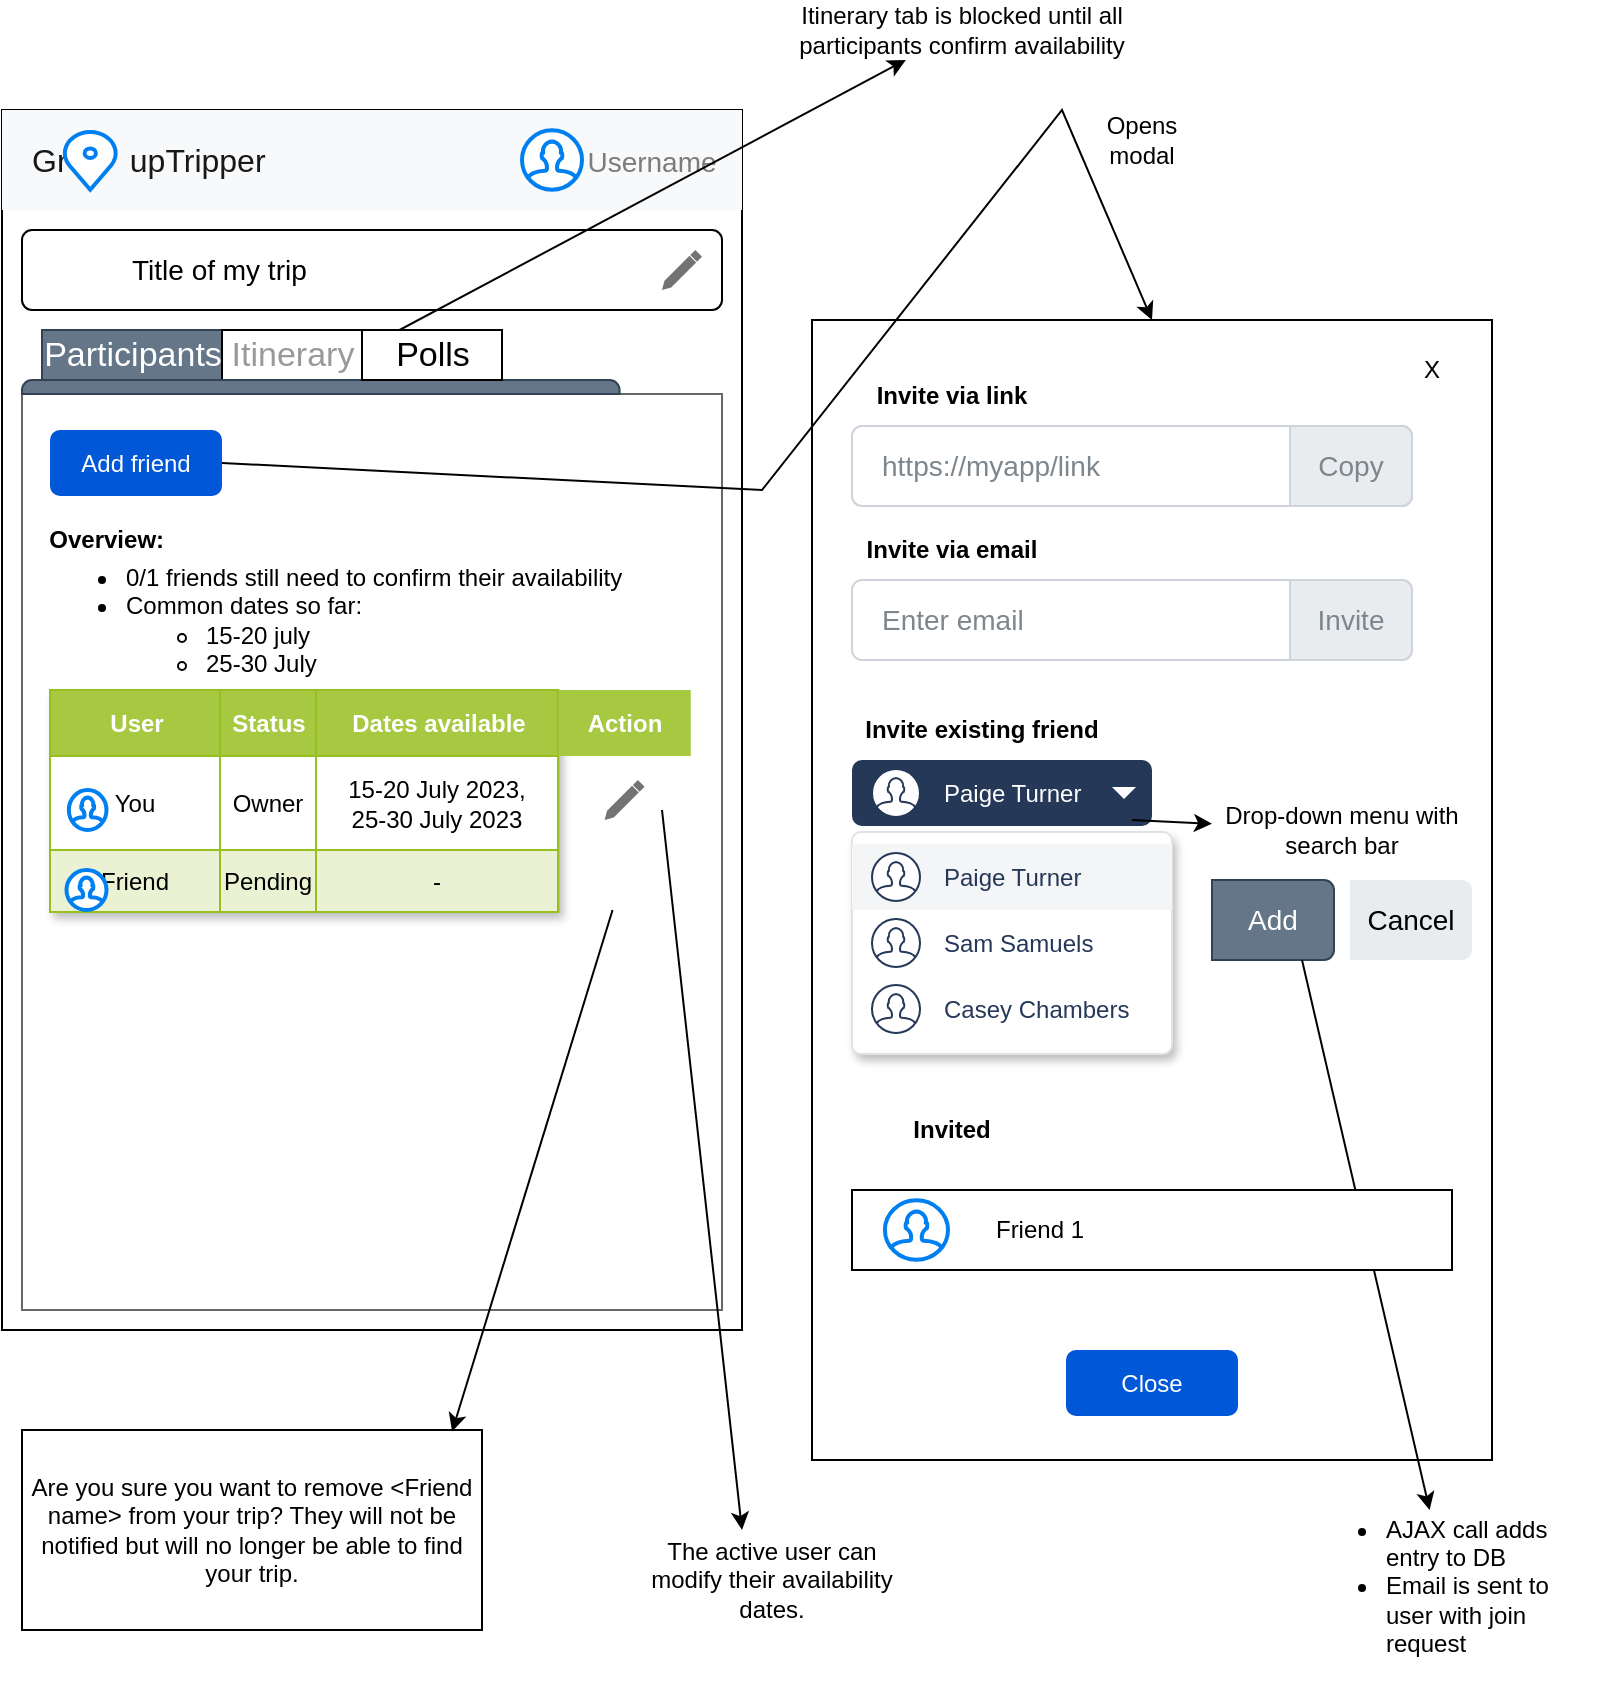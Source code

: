 <mxfile version="21.4.0" type="device">
  <diagram name="Page-1" id="GP6qwp7ApCpyK-i6ryjM">
    <mxGraphModel dx="2074" dy="1124" grid="1" gridSize="10" guides="1" tooltips="1" connect="1" arrows="1" fold="1" page="1" pageScale="1" pageWidth="850" pageHeight="1100" math="0" shadow="0">
      <root>
        <mxCell id="0" />
        <mxCell id="1" parent="0" />
        <mxCell id="73GZ3ZYPHvLhtCgpesZh-1" value="" style="rounded=0;whiteSpace=wrap;html=1;" parent="1" vertex="1">
          <mxGeometry x="20" y="100" width="370" height="610" as="geometry" />
        </mxCell>
        <mxCell id="73GZ3ZYPHvLhtCgpesZh-2" value="Gr&amp;nbsp; &amp;nbsp;o&amp;nbsp; upTripper" style="html=1;shadow=0;dashed=0;fillColor=#F8F9FA;strokeColor=none;fontSize=16;fontColor=#181819;align=left;spacing=15;" parent="1" vertex="1">
          <mxGeometry x="20" y="100" width="370" height="50" as="geometry" />
        </mxCell>
        <mxCell id="73GZ3ZYPHvLhtCgpesZh-3" value="Username" style="fillColor=none;strokeColor=none;fontSize=14;fontColor=#7C7C7D;align=center;" parent="73GZ3ZYPHvLhtCgpesZh-2" vertex="1">
          <mxGeometry width="50" height="40" relative="1" as="geometry">
            <mxPoint x="300" y="5" as="offset" />
          </mxGeometry>
        </mxCell>
        <mxCell id="73GZ3ZYPHvLhtCgpesZh-4" value="" style="html=1;verticalLabelPosition=bottom;align=center;labelBackgroundColor=#ffffff;verticalAlign=top;strokeWidth=2;strokeColor=#0080F0;shadow=0;dashed=0;shape=mxgraph.ios7.icons.location;" parent="73GZ3ZYPHvLhtCgpesZh-2" vertex="1">
          <mxGeometry x="30" y="10.158" width="28.24" height="29.683" as="geometry" />
        </mxCell>
        <mxCell id="73GZ3ZYPHvLhtCgpesZh-5" value="" style="html=1;verticalLabelPosition=bottom;align=center;labelBackgroundColor=#ffffff;verticalAlign=top;strokeWidth=2;strokeColor=#0080F0;shadow=0;dashed=0;shape=mxgraph.ios7.icons.user;" parent="73GZ3ZYPHvLhtCgpesZh-2" vertex="1">
          <mxGeometry x="260" y="10.153" width="30" height="29.683" as="geometry" />
        </mxCell>
        <mxCell id="73GZ3ZYPHvLhtCgpesZh-26" value="" style="group" parent="1" vertex="1" connectable="0">
          <mxGeometry x="30" y="160" width="360" height="70" as="geometry" />
        </mxCell>
        <mxCell id="73GZ3ZYPHvLhtCgpesZh-119" value="" style="rounded=0;whiteSpace=wrap;html=1;" parent="73GZ3ZYPHvLhtCgpesZh-26" vertex="1">
          <mxGeometry x="10" y="10" width="280" height="20" as="geometry" />
        </mxCell>
        <mxCell id="73GZ3ZYPHvLhtCgpesZh-27" value="Title of my trip" style="html=1;shadow=0;dashed=0;shape=mxgraph.bootstrap.rrect;rSize=5;html=1;whiteSpace=wrap;align=left;spacing=15;spacingLeft=40;fontSize=14;" parent="73GZ3ZYPHvLhtCgpesZh-26" vertex="1">
          <mxGeometry width="350" height="40" as="geometry" />
        </mxCell>
        <mxCell id="73GZ3ZYPHvLhtCgpesZh-118" value="" style="html=1;dashed=0;aspect=fixed;verticalLabelPosition=bottom;verticalAlign=top;align=center;shape=mxgraph.gmdl.edit;strokeColor=none;fillColor=#737373;shadow=0;sketch=0;" parent="73GZ3ZYPHvLhtCgpesZh-26" vertex="1">
          <mxGeometry x="320" y="10" width="20" height="20" as="geometry" />
        </mxCell>
        <mxCell id="73GZ3ZYPHvLhtCgpesZh-177" value="" style="endArrow=classic;html=1;rounded=0;" parent="73GZ3ZYPHvLhtCgpesZh-26" target="73GZ3ZYPHvLhtCgpesZh-178" edge="1">
          <mxGeometry width="50" height="50" relative="1" as="geometry">
            <mxPoint x="170" y="60" as="sourcePoint" />
            <mxPoint x="410" y="-100" as="targetPoint" />
          </mxGeometry>
        </mxCell>
        <mxCell id="73GZ3ZYPHvLhtCgpesZh-80" value="" style="group" parent="1" vertex="1" connectable="0">
          <mxGeometry x="425" y="205" width="400" height="690" as="geometry" />
        </mxCell>
        <mxCell id="73GZ3ZYPHvLhtCgpesZh-81" value="" style="rounded=0;whiteSpace=wrap;html=1;" parent="73GZ3ZYPHvLhtCgpesZh-80" vertex="1">
          <mxGeometry width="340" height="570" as="geometry" />
        </mxCell>
        <mxCell id="73GZ3ZYPHvLhtCgpesZh-82" value="X" style="text;html=1;strokeColor=none;fillColor=none;align=center;verticalAlign=middle;whiteSpace=wrap;rounded=0;" parent="73GZ3ZYPHvLhtCgpesZh-80" vertex="1">
          <mxGeometry x="280" y="10" width="60" height="30" as="geometry" />
        </mxCell>
        <mxCell id="73GZ3ZYPHvLhtCgpesZh-83" value="&lt;b&gt;Invite via link&lt;/b&gt;" style="text;html=1;strokeColor=none;fillColor=none;align=center;verticalAlign=middle;whiteSpace=wrap;rounded=0;" parent="73GZ3ZYPHvLhtCgpesZh-80" vertex="1">
          <mxGeometry x="20" y="23" width="100" height="30" as="geometry" />
        </mxCell>
        <mxCell id="73GZ3ZYPHvLhtCgpesZh-84" value="https://myapp/link" style="html=1;shadow=0;dashed=0;shape=mxgraph.bootstrap.rrect;rSize=5;strokeColor=#CED4DA;html=1;whiteSpace=wrap;fillColor=#FFFFFF;fontColor=#7D868C;align=left;spacingLeft=0;spacing=15;fontSize=14;" parent="73GZ3ZYPHvLhtCgpesZh-80" vertex="1">
          <mxGeometry x="20" y="53" width="280" height="40" as="geometry" />
        </mxCell>
        <mxCell id="73GZ3ZYPHvLhtCgpesZh-85" value="Copy" style="html=1;shadow=0;dashed=0;shape=mxgraph.bootstrap.rightButton;strokeColor=inherit;gradientColor=inherit;fontColor=inherit;fillColor=#E9ECEF;rSize=5;perimeter=none;whiteSpace=wrap;resizeHeight=1;fontSize=14;" parent="73GZ3ZYPHvLhtCgpesZh-84" vertex="1">
          <mxGeometry x="1" width="61" height="40" relative="1" as="geometry">
            <mxPoint x="-61" as="offset" />
          </mxGeometry>
        </mxCell>
        <mxCell id="73GZ3ZYPHvLhtCgpesZh-86" value="&lt;b&gt;Invite via email&lt;/b&gt;" style="text;html=1;strokeColor=none;fillColor=none;align=center;verticalAlign=middle;whiteSpace=wrap;rounded=0;" parent="73GZ3ZYPHvLhtCgpesZh-80" vertex="1">
          <mxGeometry x="20" y="100" width="100" height="30" as="geometry" />
        </mxCell>
        <mxCell id="73GZ3ZYPHvLhtCgpesZh-87" value="Enter email&lt;span style=&quot;white-space: pre;&quot;&gt;&#x9;&lt;/span&gt;" style="html=1;shadow=0;dashed=0;shape=mxgraph.bootstrap.rrect;rSize=5;strokeColor=#CED4DA;html=1;whiteSpace=wrap;fillColor=#FFFFFF;fontColor=#7D868C;align=left;spacingLeft=0;spacing=15;fontSize=14;" parent="73GZ3ZYPHvLhtCgpesZh-80" vertex="1">
          <mxGeometry x="20" y="130" width="280" height="40" as="geometry" />
        </mxCell>
        <mxCell id="73GZ3ZYPHvLhtCgpesZh-88" value="Invite" style="html=1;shadow=0;dashed=0;shape=mxgraph.bootstrap.rightButton;strokeColor=inherit;gradientColor=inherit;fontColor=inherit;fillColor=#E9ECEF;rSize=5;perimeter=none;whiteSpace=wrap;resizeHeight=1;fontSize=14;" parent="73GZ3ZYPHvLhtCgpesZh-87" vertex="1">
          <mxGeometry x="1" width="61" height="40" relative="1" as="geometry">
            <mxPoint x="-61" as="offset" />
          </mxGeometry>
        </mxCell>
        <mxCell id="73GZ3ZYPHvLhtCgpesZh-89" value="&lt;b&gt;Invite existing friend&lt;/b&gt;" style="text;html=1;strokeColor=none;fillColor=none;align=center;verticalAlign=middle;whiteSpace=wrap;rounded=0;" parent="73GZ3ZYPHvLhtCgpesZh-80" vertex="1">
          <mxGeometry x="20" y="190" width="130" height="30" as="geometry" />
        </mxCell>
        <mxCell id="73GZ3ZYPHvLhtCgpesZh-90" value="" style="group" parent="73GZ3ZYPHvLhtCgpesZh-80" vertex="1" connectable="0">
          <mxGeometry x="20" y="200" width="160" height="167" as="geometry" />
        </mxCell>
        <mxCell id="73GZ3ZYPHvLhtCgpesZh-91" value="" style="rounded=1;fillColor=#253858;strokeColor=none;html=1;" parent="73GZ3ZYPHvLhtCgpesZh-90" vertex="1">
          <mxGeometry y="20" width="150" height="33" as="geometry" />
        </mxCell>
        <mxCell id="73GZ3ZYPHvLhtCgpesZh-92" value="" style="shape=triangle;direction=south;fillColor=#ffffff;strokeColor=none;html=1" parent="73GZ3ZYPHvLhtCgpesZh-91" vertex="1">
          <mxGeometry x="1" y="0.5" width="12" height="6" relative="1" as="geometry">
            <mxPoint x="-20" y="-3" as="offset" />
          </mxGeometry>
        </mxCell>
        <mxCell id="73GZ3ZYPHvLhtCgpesZh-93" value="Paige Turner" style="shape=mxgraph.ios7.icons.user;fillColor=#ffffff;strokeColor=#253858;html=1;fontColor=#ffffff;align=left;fontSize=12;spacingLeft=10;labelPosition=right;verticalLabelPosition=middle;verticalAlign=middle;" parent="73GZ3ZYPHvLhtCgpesZh-91" vertex="1">
          <mxGeometry y="0.5" width="24" height="24" relative="1" as="geometry">
            <mxPoint x="10" y="-12" as="offset" />
          </mxGeometry>
        </mxCell>
        <mxCell id="73GZ3ZYPHvLhtCgpesZh-94" value="" style="rounded=1;fillColor=#ffffff;strokeColor=#DFE1E5;shadow=1;html=1;arcSize=4" parent="73GZ3ZYPHvLhtCgpesZh-90" vertex="1">
          <mxGeometry y="56" width="160" height="111" as="geometry" />
        </mxCell>
        <mxCell id="73GZ3ZYPHvLhtCgpesZh-95" value="" style="rounded=0;fillColor=#F4F5F7;strokeColor=none;shadow=0;html=1;align=left;fontSize=12;spacingLeft=10;fontColor=#253858;resizeWidth=1" parent="73GZ3ZYPHvLhtCgpesZh-94" vertex="1">
          <mxGeometry width="160" height="33" relative="1" as="geometry">
            <mxPoint y="6" as="offset" />
          </mxGeometry>
        </mxCell>
        <mxCell id="73GZ3ZYPHvLhtCgpesZh-96" value="Paige Turner" style="shape=mxgraph.ios7.icons.user;fillColor=#ffffff;strokeColor=#253858;html=1;fontColor=#253858;align=left;fontSize=12;spacingLeft=10;labelPosition=right;verticalLabelPosition=middle;verticalAlign=middle;" parent="73GZ3ZYPHvLhtCgpesZh-95" vertex="1">
          <mxGeometry y="0.5" width="24" height="24" relative="1" as="geometry">
            <mxPoint x="10" y="-12" as="offset" />
          </mxGeometry>
        </mxCell>
        <mxCell id="73GZ3ZYPHvLhtCgpesZh-97" value="" style="rounded=0;fillColor=none;strokeColor=none;shadow=0;html=1;align=left;fontSize=12;spacingLeft=10;fontColor=#253858;resizeWidth=1" parent="73GZ3ZYPHvLhtCgpesZh-94" vertex="1">
          <mxGeometry width="160" height="33" relative="1" as="geometry">
            <mxPoint y="39" as="offset" />
          </mxGeometry>
        </mxCell>
        <mxCell id="73GZ3ZYPHvLhtCgpesZh-98" value="Sam Samuels" style="shape=mxgraph.ios7.icons.user;fillColor=#ffffff;strokeColor=#253858;html=1;fontColor=#253858;align=left;fontSize=12;spacingLeft=10;labelPosition=right;verticalLabelPosition=middle;verticalAlign=middle;" parent="73GZ3ZYPHvLhtCgpesZh-97" vertex="1">
          <mxGeometry y="0.5" width="24" height="24" relative="1" as="geometry">
            <mxPoint x="10" y="-12" as="offset" />
          </mxGeometry>
        </mxCell>
        <mxCell id="73GZ3ZYPHvLhtCgpesZh-99" value="" style="rounded=0;fillColor=none;strokeColor=none;shadow=0;html=1;align=left;fontSize=12;spacingLeft=10;fontColor=#253858;resizeWidth=1" parent="73GZ3ZYPHvLhtCgpesZh-94" vertex="1">
          <mxGeometry width="160" height="33" relative="1" as="geometry">
            <mxPoint y="72" as="offset" />
          </mxGeometry>
        </mxCell>
        <mxCell id="73GZ3ZYPHvLhtCgpesZh-100" value="Casey Chambers" style="shape=mxgraph.ios7.icons.user;fillColor=#ffffff;strokeColor=#253858;html=1;fontColor=#253858;align=left;fontSize=12;spacingLeft=10;labelPosition=right;verticalLabelPosition=middle;verticalAlign=middle;" parent="73GZ3ZYPHvLhtCgpesZh-99" vertex="1">
          <mxGeometry y="0.5" width="24" height="24" relative="1" as="geometry">
            <mxPoint x="10" y="-12" as="offset" />
          </mxGeometry>
        </mxCell>
        <mxCell id="73GZ3ZYPHvLhtCgpesZh-101" value="" style="endArrow=classic;html=1;rounded=0;" parent="73GZ3ZYPHvLhtCgpesZh-80" target="73GZ3ZYPHvLhtCgpesZh-102" edge="1">
          <mxGeometry width="50" height="50" relative="1" as="geometry">
            <mxPoint x="160" y="250" as="sourcePoint" />
            <mxPoint x="220" y="370" as="targetPoint" />
          </mxGeometry>
        </mxCell>
        <mxCell id="73GZ3ZYPHvLhtCgpesZh-102" value="Drop-down menu with search bar" style="text;html=1;strokeColor=none;fillColor=none;align=center;verticalAlign=middle;whiteSpace=wrap;rounded=0;" parent="73GZ3ZYPHvLhtCgpesZh-80" vertex="1">
          <mxGeometry x="200" y="240" width="130" height="30" as="geometry" />
        </mxCell>
        <mxCell id="73GZ3ZYPHvLhtCgpesZh-103" value="&lt;b&gt;Invited&lt;/b&gt;" style="text;html=1;strokeColor=none;fillColor=none;align=center;verticalAlign=middle;whiteSpace=wrap;rounded=0;" parent="73GZ3ZYPHvLhtCgpesZh-80" vertex="1">
          <mxGeometry x="20" y="390" width="100" height="30" as="geometry" />
        </mxCell>
        <mxCell id="73GZ3ZYPHvLhtCgpesZh-114" value="Add" style="html=1;shadow=0;dashed=0;shape=mxgraph.bootstrap.rightButton;strokeColor=#314354;fillColor=#647687;rSize=5;perimeter=none;whiteSpace=wrap;resizeHeight=1;fontSize=14;fontColor=#ffffff;" parent="73GZ3ZYPHvLhtCgpesZh-80" vertex="1">
          <mxGeometry x="200" y="280" width="61" height="40" as="geometry" />
        </mxCell>
        <mxCell id="73GZ3ZYPHvLhtCgpesZh-115" value="Cancel" style="html=1;shadow=0;dashed=0;shape=mxgraph.bootstrap.rightButton;strokeColor=inherit;gradientColor=inherit;fontColor=inherit;fillColor=#E9ECEF;rSize=5;perimeter=none;whiteSpace=wrap;resizeHeight=1;fontSize=14;" parent="73GZ3ZYPHvLhtCgpesZh-80" vertex="1">
          <mxGeometry x="269" y="280" width="61" height="40" as="geometry" />
        </mxCell>
        <mxCell id="73GZ3ZYPHvLhtCgpesZh-116" value="" style="endArrow=classic;html=1;rounded=0;" parent="73GZ3ZYPHvLhtCgpesZh-80" target="73GZ3ZYPHvLhtCgpesZh-33" edge="1">
          <mxGeometry width="50" height="50" relative="1" as="geometry">
            <mxPoint x="245" y="320" as="sourcePoint" />
            <mxPoint x="360" y="370" as="targetPoint" />
          </mxGeometry>
        </mxCell>
        <mxCell id="73GZ3ZYPHvLhtCgpesZh-109" value="" style="group" parent="73GZ3ZYPHvLhtCgpesZh-80" vertex="1" connectable="0">
          <mxGeometry x="20" y="435" width="300" height="40" as="geometry" />
        </mxCell>
        <mxCell id="73GZ3ZYPHvLhtCgpesZh-110" value="" style="rounded=0;whiteSpace=wrap;html=1;" parent="73GZ3ZYPHvLhtCgpesZh-109" vertex="1">
          <mxGeometry width="300" height="40" as="geometry" />
        </mxCell>
        <mxCell id="73GZ3ZYPHvLhtCgpesZh-111" value="" style="html=1;verticalLabelPosition=bottom;align=center;labelBackgroundColor=#ffffff;verticalAlign=top;strokeWidth=2;strokeColor=#0080F0;shadow=0;dashed=0;shape=mxgraph.ios7.icons.user;" parent="73GZ3ZYPHvLhtCgpesZh-109" vertex="1">
          <mxGeometry x="16.464" y="5.15" width="31.536" height="29.68" as="geometry" />
        </mxCell>
        <mxCell id="73GZ3ZYPHvLhtCgpesZh-112" value="Friend 1" style="text;html=1;strokeColor=none;fillColor=none;align=center;verticalAlign=middle;whiteSpace=wrap;rounded=0;" parent="73GZ3ZYPHvLhtCgpesZh-109" vertex="1">
          <mxGeometry x="53.049" y="5.15" width="82.317" height="30" as="geometry" />
        </mxCell>
        <mxCell id="73GZ3ZYPHvLhtCgpesZh-167" value="Close" style="rounded=1;fillColor=#0057D8;strokeColor=none;html=1;whiteSpace=wrap;fontColor=#ffffff;align=center;verticalAlign=middle;fontStyle=0;fontSize=12;sketch=0;" parent="73GZ3ZYPHvLhtCgpesZh-80" vertex="1">
          <mxGeometry x="127" y="515" width="86" height="33" as="geometry" />
        </mxCell>
        <mxCell id="73GZ3ZYPHvLhtCgpesZh-33" value="&lt;ul&gt;&lt;li&gt;AJAX call adds entry to DB&lt;/li&gt;&lt;li&gt;Email is sent to user with join request&lt;/li&gt;&lt;/ul&gt;" style="text;html=1;strokeColor=none;fillColor=none;align=left;verticalAlign=middle;whiteSpace=wrap;rounded=0;" parent="73GZ3ZYPHvLhtCgpesZh-80" vertex="1">
          <mxGeometry x="245" y="595" width="145" height="75" as="geometry" />
        </mxCell>
        <mxCell id="73GZ3ZYPHvLhtCgpesZh-120" value="" style="strokeWidth=1;shadow=0;dashed=0;align=center;html=1;shape=mxgraph.mockup.containers.marginRect2;rectMarginTop=32;strokeColor=#666666;gradientColor=none;whiteSpace=wrap;" parent="1" vertex="1">
          <mxGeometry x="30" y="210" width="350" height="490" as="geometry" />
        </mxCell>
        <mxCell id="73GZ3ZYPHvLhtCgpesZh-121" value="Participants" style="strokeColor=#314354;fillColor=#647687;strokeWidth=1;shadow=0;dashed=0;align=center;html=1;shape=mxgraph.mockup.containers.rrect;rSize=0;fontSize=17;fontColor=#ffffff;" parent="73GZ3ZYPHvLhtCgpesZh-120" vertex="1">
          <mxGeometry width="90" height="25" relative="1" as="geometry">
            <mxPoint x="10" as="offset" />
          </mxGeometry>
        </mxCell>
        <mxCell id="73GZ3ZYPHvLhtCgpesZh-122" value="Itinerary" style="strokeWidth=1;shadow=0;dashed=0;align=center;html=1;shape=mxgraph.mockup.containers.rrect;rSize=0;fontSize=17;fontStyle=0;fontColor=#999999;" parent="73GZ3ZYPHvLhtCgpesZh-120" vertex="1">
          <mxGeometry width="70" height="25" relative="1" as="geometry">
            <mxPoint x="100" as="offset" />
          </mxGeometry>
        </mxCell>
        <mxCell id="73GZ3ZYPHvLhtCgpesZh-124" value="" style="strokeWidth=1;shadow=0;dashed=0;align=center;html=1;shape=mxgraph.mockup.containers.topButton;rSize=5;strokeColor=#314354;fillColor=#647687;resizeWidth=1;movable=0;deletable=1;fontColor=#ffffff;" parent="73GZ3ZYPHvLhtCgpesZh-120" vertex="1">
          <mxGeometry width="298.78" height="7" relative="1" as="geometry">
            <mxPoint y="25" as="offset" />
          </mxGeometry>
        </mxCell>
        <mxCell id="73GZ3ZYPHvLhtCgpesZh-162" value="" style="group" parent="73GZ3ZYPHvLhtCgpesZh-120" vertex="1" connectable="0">
          <mxGeometry x="14" y="180" width="321.46" height="175" as="geometry" />
        </mxCell>
        <mxCell id="73GZ3ZYPHvLhtCgpesZh-158" value="" style="group" parent="73GZ3ZYPHvLhtCgpesZh-162" vertex="1" connectable="0">
          <mxGeometry width="321.46" height="175" as="geometry" />
        </mxCell>
        <mxCell id="73GZ3ZYPHvLhtCgpesZh-151" value="" style="group" parent="73GZ3ZYPHvLhtCgpesZh-158" vertex="1" connectable="0">
          <mxGeometry width="301.285" height="175" as="geometry" />
        </mxCell>
        <mxCell id="73GZ3ZYPHvLhtCgpesZh-130" value="Assets" style="childLayout=tableLayout;recursiveResize=0;strokeColor=#98bf21;fillColor=#A7C942;shadow=1;" parent="73GZ3ZYPHvLhtCgpesZh-151" vertex="1">
          <mxGeometry width="254.209" height="111" as="geometry" />
        </mxCell>
        <mxCell id="73GZ3ZYPHvLhtCgpesZh-131" style="shape=tableRow;horizontal=0;startSize=0;swimlaneHead=0;swimlaneBody=0;top=0;left=0;bottom=0;right=0;dropTarget=0;collapsible=0;recursiveResize=0;expand=0;fontStyle=0;strokeColor=inherit;fillColor=#ffffff;" parent="73GZ3ZYPHvLhtCgpesZh-130" vertex="1">
          <mxGeometry width="254.209" height="33" as="geometry" />
        </mxCell>
        <mxCell id="73GZ3ZYPHvLhtCgpesZh-132" value="User" style="connectable=0;recursiveResize=0;strokeColor=inherit;fillColor=#A7C942;align=center;fontStyle=1;fontColor=#FFFFFF;html=1;" parent="73GZ3ZYPHvLhtCgpesZh-131" vertex="1">
          <mxGeometry width="85" height="33" as="geometry">
            <mxRectangle width="85" height="33" as="alternateBounds" />
          </mxGeometry>
        </mxCell>
        <mxCell id="73GZ3ZYPHvLhtCgpesZh-133" value="Status" style="connectable=0;recursiveResize=0;strokeColor=inherit;fillColor=#A7C942;align=center;fontStyle=1;fontColor=#FFFFFF;html=1;" parent="73GZ3ZYPHvLhtCgpesZh-131" vertex="1">
          <mxGeometry x="85" width="48" height="33" as="geometry">
            <mxRectangle width="48" height="33" as="alternateBounds" />
          </mxGeometry>
        </mxCell>
        <mxCell id="73GZ3ZYPHvLhtCgpesZh-134" value="Dates available" style="connectable=0;recursiveResize=0;strokeColor=inherit;fillColor=#A7C942;align=center;fontStyle=1;fontColor=#FFFFFF;html=1;" parent="73GZ3ZYPHvLhtCgpesZh-131" vertex="1">
          <mxGeometry x="133" width="121" height="33" as="geometry">
            <mxRectangle width="121" height="33" as="alternateBounds" />
          </mxGeometry>
        </mxCell>
        <mxCell id="73GZ3ZYPHvLhtCgpesZh-135" value="" style="shape=tableRow;horizontal=0;startSize=0;swimlaneHead=0;swimlaneBody=0;top=0;left=0;bottom=0;right=0;dropTarget=0;collapsible=0;recursiveResize=0;expand=0;fontStyle=0;strokeColor=inherit;fillColor=#ffffff;" parent="73GZ3ZYPHvLhtCgpesZh-130" vertex="1">
          <mxGeometry y="33" width="254.209" height="47" as="geometry" />
        </mxCell>
        <mxCell id="73GZ3ZYPHvLhtCgpesZh-136" value="You" style="connectable=0;recursiveResize=0;strokeColor=inherit;fillColor=inherit;align=center;whiteSpace=wrap;html=1;" parent="73GZ3ZYPHvLhtCgpesZh-135" vertex="1">
          <mxGeometry width="85" height="47" as="geometry">
            <mxRectangle width="85" height="47" as="alternateBounds" />
          </mxGeometry>
        </mxCell>
        <mxCell id="73GZ3ZYPHvLhtCgpesZh-137" value="Owner" style="connectable=0;recursiveResize=0;strokeColor=inherit;fillColor=inherit;align=center;whiteSpace=wrap;html=1;" parent="73GZ3ZYPHvLhtCgpesZh-135" vertex="1">
          <mxGeometry x="85" width="48" height="47" as="geometry">
            <mxRectangle width="48" height="47" as="alternateBounds" />
          </mxGeometry>
        </mxCell>
        <mxCell id="73GZ3ZYPHvLhtCgpesZh-138" value="15-20 July 2023, &lt;br&gt;25-30 July 2023" style="connectable=0;recursiveResize=0;strokeColor=inherit;fillColor=inherit;align=center;whiteSpace=wrap;html=1;" parent="73GZ3ZYPHvLhtCgpesZh-135" vertex="1">
          <mxGeometry x="133" width="121" height="47" as="geometry">
            <mxRectangle width="121" height="47" as="alternateBounds" />
          </mxGeometry>
        </mxCell>
        <mxCell id="73GZ3ZYPHvLhtCgpesZh-139" value="" style="shape=tableRow;horizontal=0;startSize=0;swimlaneHead=0;swimlaneBody=0;top=0;left=0;bottom=0;right=0;dropTarget=0;collapsible=0;recursiveResize=0;expand=0;fontStyle=1;strokeColor=inherit;fillColor=#EAF2D3;" parent="73GZ3ZYPHvLhtCgpesZh-130" vertex="1">
          <mxGeometry y="80" width="254.209" height="31" as="geometry" />
        </mxCell>
        <mxCell id="73GZ3ZYPHvLhtCgpesZh-140" value="Friend" style="connectable=0;recursiveResize=0;strokeColor=inherit;fillColor=inherit;whiteSpace=wrap;html=1;" parent="73GZ3ZYPHvLhtCgpesZh-139" vertex="1">
          <mxGeometry width="85" height="31" as="geometry">
            <mxRectangle width="85" height="31" as="alternateBounds" />
          </mxGeometry>
        </mxCell>
        <mxCell id="73GZ3ZYPHvLhtCgpesZh-141" value="Pending" style="connectable=0;recursiveResize=0;strokeColor=inherit;fillColor=inherit;whiteSpace=wrap;html=1;" parent="73GZ3ZYPHvLhtCgpesZh-139" vertex="1">
          <mxGeometry x="85" width="48" height="31" as="geometry">
            <mxRectangle width="48" height="31" as="alternateBounds" />
          </mxGeometry>
        </mxCell>
        <mxCell id="73GZ3ZYPHvLhtCgpesZh-142" value="-" style="connectable=0;recursiveResize=0;strokeColor=inherit;fillColor=inherit;whiteSpace=wrap;html=1;" parent="73GZ3ZYPHvLhtCgpesZh-139" vertex="1">
          <mxGeometry x="133" width="121" height="31" as="geometry">
            <mxRectangle width="121" height="31" as="alternateBounds" />
          </mxGeometry>
        </mxCell>
        <mxCell id="73GZ3ZYPHvLhtCgpesZh-127" value="" style="html=1;verticalLabelPosition=bottom;align=center;labelBackgroundColor=#ffffff;verticalAlign=top;strokeWidth=2;strokeColor=#0080F0;shadow=0;dashed=0;shape=mxgraph.ios7.icons.user;" parent="73GZ3ZYPHvLhtCgpesZh-151" vertex="1">
          <mxGeometry x="9.415" y="50" width="18.83" height="20" as="geometry" />
        </mxCell>
        <mxCell id="73GZ3ZYPHvLhtCgpesZh-161" value="" style="html=1;verticalLabelPosition=bottom;align=center;labelBackgroundColor=#ffffff;verticalAlign=top;strokeWidth=2;strokeColor=#0080F0;shadow=0;dashed=0;shape=mxgraph.ios7.icons.user;" parent="73GZ3ZYPHvLhtCgpesZh-151" vertex="1">
          <mxGeometry x="8.25" y="90" width="20" height="20" as="geometry" />
        </mxCell>
        <mxCell id="73GZ3ZYPHvLhtCgpesZh-154" value="" style="connectable=0;recursiveResize=0;strokeColor=inherit;fillColor=inherit;align=center;whiteSpace=wrap;html=1;" parent="73GZ3ZYPHvLhtCgpesZh-158" vertex="1">
          <mxGeometry x="254.204" y="30" width="67.256" height="50" as="geometry">
            <mxRectangle width="130" height="47" as="alternateBounds" />
          </mxGeometry>
        </mxCell>
        <mxCell id="73GZ3ZYPHvLhtCgpesZh-155" value="" style="connectable=0;recursiveResize=0;strokeColor=inherit;fillColor=inherit;align=center;whiteSpace=wrap;html=1;" parent="73GZ3ZYPHvLhtCgpesZh-158" vertex="1">
          <mxGeometry x="254.204" y="110" width="67.256" height="40" as="geometry">
            <mxRectangle width="130" height="47" as="alternateBounds" />
          </mxGeometry>
        </mxCell>
        <mxCell id="73GZ3ZYPHvLhtCgpesZh-153" value="Action" style="connectable=0;recursiveResize=0;strokeColor=inherit;fillColor=#A7C942;align=center;fontStyle=1;fontColor=#FFFFFF;html=1;" parent="73GZ3ZYPHvLhtCgpesZh-158" vertex="1">
          <mxGeometry x="254.204" width="66.175" height="33" as="geometry">
            <mxRectangle width="130" height="33" as="alternateBounds" />
          </mxGeometry>
        </mxCell>
        <mxCell id="73GZ3ZYPHvLhtCgpesZh-152" value="" style="html=1;dashed=0;aspect=fixed;verticalLabelPosition=bottom;verticalAlign=top;align=center;shape=mxgraph.gmdl.edit;strokeColor=none;fillColor=#737373;shadow=0;sketch=0;" parent="73GZ3ZYPHvLhtCgpesZh-158" vertex="1">
          <mxGeometry x="277.29" y="45" width="20" height="20" as="geometry" />
        </mxCell>
        <mxCell id="73GZ3ZYPHvLhtCgpesZh-160" value="" style="shape=image;html=1;verticalAlign=top;verticalLabelPosition=bottom;labelBackgroundColor=#ffffff;imageAspect=0;aspect=fixed;image=https://cdn3.iconfinder.com/data/icons/user-interface-169/32/trash-128.png" parent="73GZ3ZYPHvLhtCgpesZh-162" vertex="1">
          <mxGeometry x="281.28" y="90" width="20" height="20" as="geometry" />
        </mxCell>
        <mxCell id="73GZ3ZYPHvLhtCgpesZh-163" value="Add friend" style="rounded=1;fillColor=#0057D8;strokeColor=none;html=1;whiteSpace=wrap;fontColor=#ffffff;align=center;verticalAlign=middle;fontStyle=0;fontSize=12;sketch=0;" parent="73GZ3ZYPHvLhtCgpesZh-120" vertex="1">
          <mxGeometry x="14" y="50" width="86" height="33" as="geometry" />
        </mxCell>
        <mxCell id="73GZ3ZYPHvLhtCgpesZh-170" value="" style="endArrow=classic;html=1;rounded=0;" parent="73GZ3ZYPHvLhtCgpesZh-120" edge="1">
          <mxGeometry width="50" height="50" relative="1" as="geometry">
            <mxPoint x="320" y="240" as="sourcePoint" />
            <mxPoint x="360" y="600" as="targetPoint" />
          </mxGeometry>
        </mxCell>
        <mxCell id="73GZ3ZYPHvLhtCgpesZh-172" value="&lt;b&gt;Overview:&amp;nbsp;&lt;/b&gt;" style="text;html=1;strokeColor=none;fillColor=none;align=center;verticalAlign=middle;whiteSpace=wrap;rounded=0;" parent="73GZ3ZYPHvLhtCgpesZh-120" vertex="1">
          <mxGeometry x="14" y="90" width="60" height="30" as="geometry" />
        </mxCell>
        <mxCell id="73GZ3ZYPHvLhtCgpesZh-173" value="&lt;ul&gt;&lt;li&gt;0/1 friends still need to confirm their availability&lt;/li&gt;&lt;li&gt;Common dates so far:&amp;nbsp;&lt;/li&gt;&lt;ul&gt;&lt;li&gt;15-20 july&lt;/li&gt;&lt;li&gt;25-30 July&lt;/li&gt;&lt;/ul&gt;&lt;/ul&gt;" style="text;html=1;strokeColor=none;fillColor=none;align=left;verticalAlign=middle;whiteSpace=wrap;rounded=0;" parent="73GZ3ZYPHvLhtCgpesZh-120" vertex="1">
          <mxGeometry x="10" y="120" width="330" height="50" as="geometry" />
        </mxCell>
        <mxCell id="OBYgA5Wvsaz-4haqOb0p-1" value="Polls" style="strokeWidth=1;shadow=0;dashed=0;align=center;html=1;shape=mxgraph.mockup.containers.rrect;rSize=0;fontSize=17;fontStyle=0;" vertex="1" parent="73GZ3ZYPHvLhtCgpesZh-120">
          <mxGeometry x="170" width="70" height="25" as="geometry" />
        </mxCell>
        <mxCell id="73GZ3ZYPHvLhtCgpesZh-166" value="Opens modal" style="text;html=1;strokeColor=none;fillColor=none;align=center;verticalAlign=middle;whiteSpace=wrap;rounded=0;" parent="1" vertex="1">
          <mxGeometry x="560" y="100" width="60" height="30" as="geometry" />
        </mxCell>
        <mxCell id="73GZ3ZYPHvLhtCgpesZh-168" value="Are you sure you want to remove &amp;lt;Friend name&amp;gt; from your trip? They will not be notified but will no longer be able to find your trip." style="rounded=0;whiteSpace=wrap;html=1;" parent="1" vertex="1">
          <mxGeometry x="30" y="760" width="230" height="100" as="geometry" />
        </mxCell>
        <mxCell id="73GZ3ZYPHvLhtCgpesZh-169" value="" style="endArrow=classic;html=1;rounded=0;entryX=0.935;entryY=0.007;entryDx=0;entryDy=0;entryPerimeter=0;exitX=0;exitY=1;exitDx=0;exitDy=0;" parent="1" source="73GZ3ZYPHvLhtCgpesZh-160" target="73GZ3ZYPHvLhtCgpesZh-168" edge="1">
          <mxGeometry width="50" height="50" relative="1" as="geometry">
            <mxPoint x="340" y="420" as="sourcePoint" />
            <mxPoint x="390" y="370" as="targetPoint" />
          </mxGeometry>
        </mxCell>
        <mxCell id="73GZ3ZYPHvLhtCgpesZh-171" value="The active user can modify their availability dates." style="text;html=1;strokeColor=none;fillColor=none;align=center;verticalAlign=middle;whiteSpace=wrap;rounded=0;" parent="1" vertex="1">
          <mxGeometry x="340" y="820" width="130" height="30" as="geometry" />
        </mxCell>
        <mxCell id="73GZ3ZYPHvLhtCgpesZh-178" value="Itinerary tab is blocked until all participants confirm availability" style="text;html=1;strokeColor=none;fillColor=none;align=center;verticalAlign=middle;whiteSpace=wrap;rounded=0;" parent="1" vertex="1">
          <mxGeometry x="410" y="45" width="180" height="30" as="geometry" />
        </mxCell>
        <mxCell id="73GZ3ZYPHvLhtCgpesZh-165" value="" style="endArrow=classic;html=1;rounded=0;entryX=0.5;entryY=0;entryDx=0;entryDy=0;exitX=1;exitY=0.5;exitDx=0;exitDy=0;" parent="1" target="73GZ3ZYPHvLhtCgpesZh-81" edge="1" source="73GZ3ZYPHvLhtCgpesZh-163">
          <mxGeometry width="50" height="50" relative="1" as="geometry">
            <mxPoint x="120" y="280" as="sourcePoint" />
            <mxPoint x="170" y="230" as="targetPoint" />
            <Array as="points">
              <mxPoint x="400" y="290" />
              <mxPoint x="550" y="100" />
            </Array>
          </mxGeometry>
        </mxCell>
      </root>
    </mxGraphModel>
  </diagram>
</mxfile>
